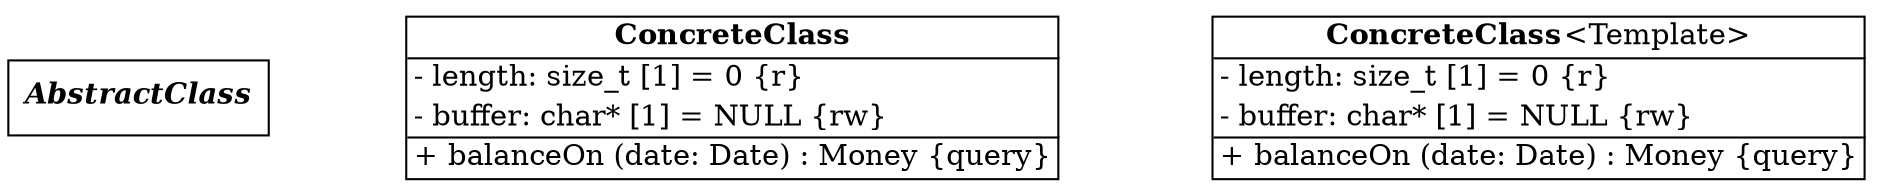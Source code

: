 /**
 * == Graphviz UML 模块 
 * Copyright (c) 2013 Inan Wong, All rights reserved.
 * http://inanwong.github.io/
 * 
 * @version 1.0
 * @author  Inan Wong(<a href="mailto:inanwong@gmail.com">inanwong@gmail.com</a>)
 * @description 使用Graphviz画类
 * ‎-- 2013-‎11-‎29 23:23:34
 */

 digraph G {
    
    # 间距
    nodesep = 0.8;

    subgraph class {

        # 抽象类
        AbstractClass[label = <<B><I>AbstractClass</I></B>> shape = "record"]

        node[shape = "plaintext"]

        # 具体类
        ConcreteClass[
            label = <<TABLE BORDER="1" CELLBORDER="0" CELLSPACING="0">
                        <TR><TD><B>ConcreteClass</B></TD></TR>
                        <HR></HR>
                        <TR><TD ALIGN="left">- length: size_t [1] = 0 {r}</TD></TR>
                        <TR><TD ALIGN="left">- buffer: char* [1] = NULL {rw}</TD></TR>
                        <HR></HR>
                        <TR><TD ALIGN="left">+ balanceOn (date: Date) : Money {query}</TD></TR>
                    </TABLE>>
        ]

        # 模板类
        TemplateClass[
            label = <<TABLE BORDER="1" CELLBORDER="0" CELLSPACING="0">
                        <TR><TD><B>ConcreteClass</B>&lt;Template&gt;</TD></TR>
                        <HR></HR>
                        <TR><TD ALIGN="left">- length: size_t [1] = 0 {r}</TD></TR>
                        <TR><TD ALIGN="left">- buffer: char* [1] = NULL {rw}</TD></TR>
                        <HR></HR>
                        <TR><TD ALIGN="left">+ balanceOn (date: Date) : Money {query}</TD></TR>                        
                    </TABLE>>
        ]
    }
}